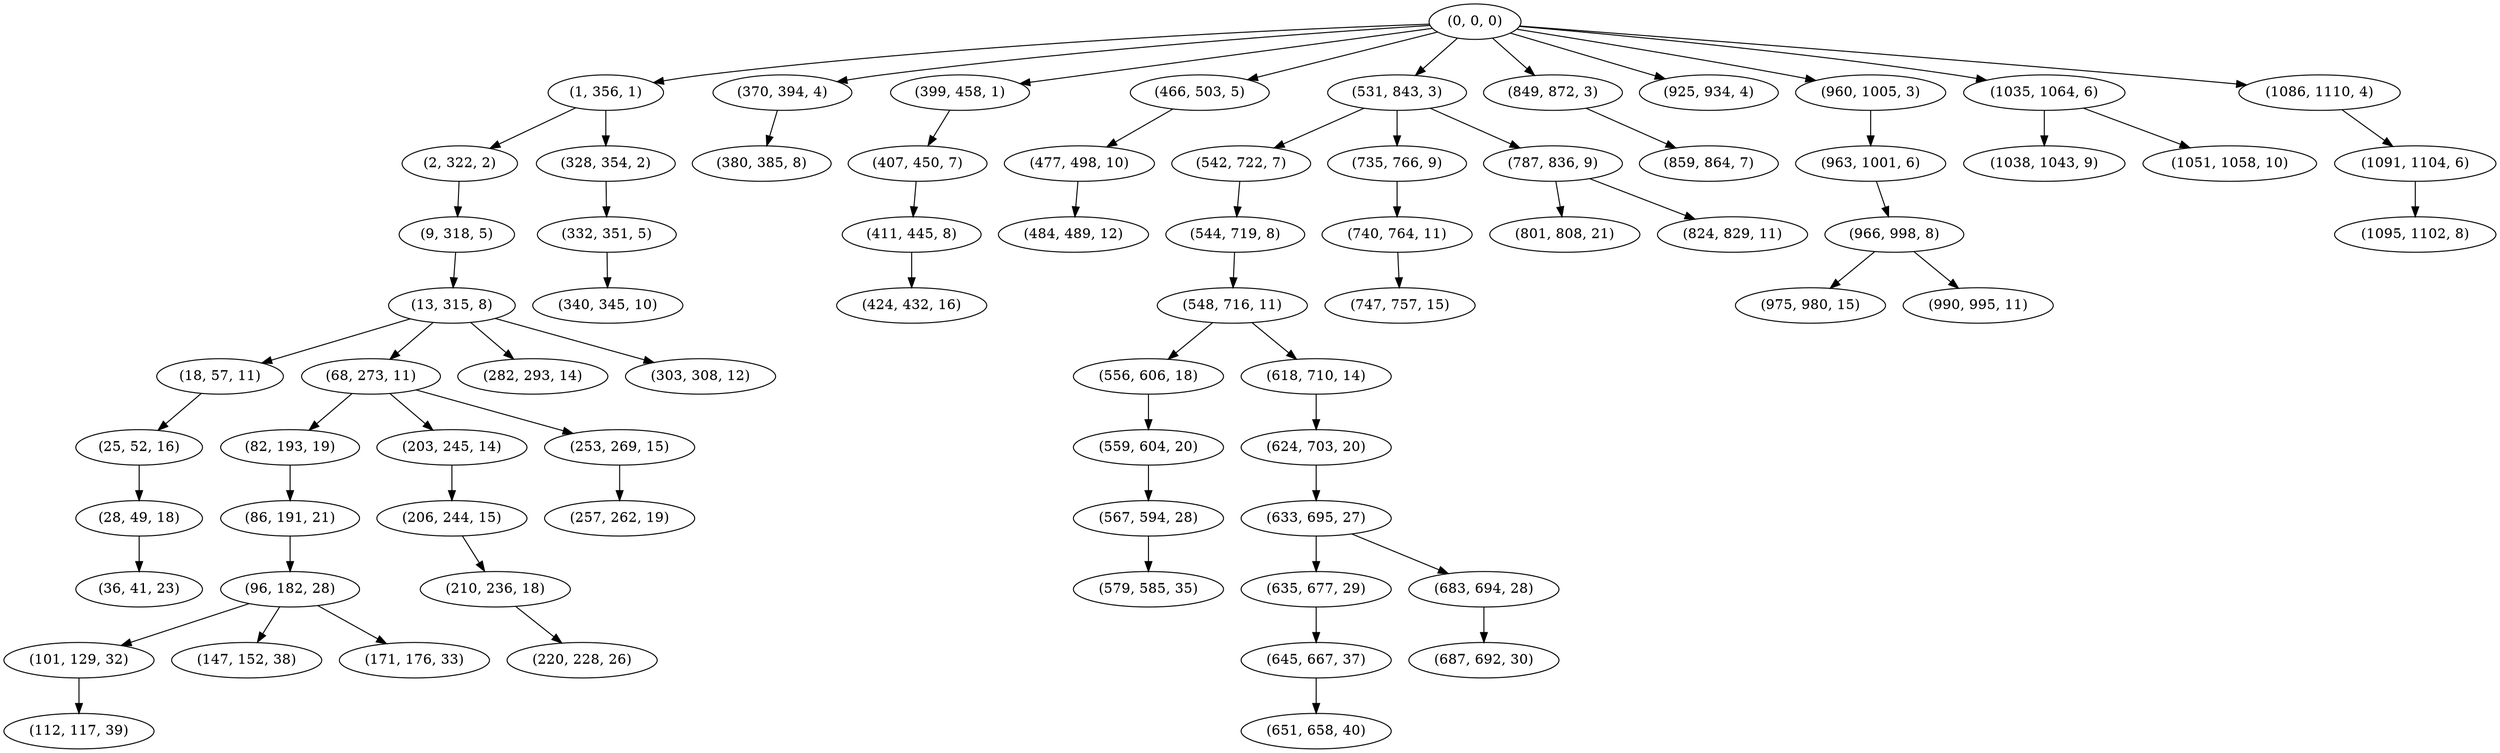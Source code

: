 digraph tree {
    "(0, 0, 0)";
    "(1, 356, 1)";
    "(2, 322, 2)";
    "(9, 318, 5)";
    "(13, 315, 8)";
    "(18, 57, 11)";
    "(25, 52, 16)";
    "(28, 49, 18)";
    "(36, 41, 23)";
    "(68, 273, 11)";
    "(82, 193, 19)";
    "(86, 191, 21)";
    "(96, 182, 28)";
    "(101, 129, 32)";
    "(112, 117, 39)";
    "(147, 152, 38)";
    "(171, 176, 33)";
    "(203, 245, 14)";
    "(206, 244, 15)";
    "(210, 236, 18)";
    "(220, 228, 26)";
    "(253, 269, 15)";
    "(257, 262, 19)";
    "(282, 293, 14)";
    "(303, 308, 12)";
    "(328, 354, 2)";
    "(332, 351, 5)";
    "(340, 345, 10)";
    "(370, 394, 4)";
    "(380, 385, 8)";
    "(399, 458, 1)";
    "(407, 450, 7)";
    "(411, 445, 8)";
    "(424, 432, 16)";
    "(466, 503, 5)";
    "(477, 498, 10)";
    "(484, 489, 12)";
    "(531, 843, 3)";
    "(542, 722, 7)";
    "(544, 719, 8)";
    "(548, 716, 11)";
    "(556, 606, 18)";
    "(559, 604, 20)";
    "(567, 594, 28)";
    "(579, 585, 35)";
    "(618, 710, 14)";
    "(624, 703, 20)";
    "(633, 695, 27)";
    "(635, 677, 29)";
    "(645, 667, 37)";
    "(651, 658, 40)";
    "(683, 694, 28)";
    "(687, 692, 30)";
    "(735, 766, 9)";
    "(740, 764, 11)";
    "(747, 757, 15)";
    "(787, 836, 9)";
    "(801, 808, 21)";
    "(824, 829, 11)";
    "(849, 872, 3)";
    "(859, 864, 7)";
    "(925, 934, 4)";
    "(960, 1005, 3)";
    "(963, 1001, 6)";
    "(966, 998, 8)";
    "(975, 980, 15)";
    "(990, 995, 11)";
    "(1035, 1064, 6)";
    "(1038, 1043, 9)";
    "(1051, 1058, 10)";
    "(1086, 1110, 4)";
    "(1091, 1104, 6)";
    "(1095, 1102, 8)";
    "(0, 0, 0)" -> "(1, 356, 1)";
    "(0, 0, 0)" -> "(370, 394, 4)";
    "(0, 0, 0)" -> "(399, 458, 1)";
    "(0, 0, 0)" -> "(466, 503, 5)";
    "(0, 0, 0)" -> "(531, 843, 3)";
    "(0, 0, 0)" -> "(849, 872, 3)";
    "(0, 0, 0)" -> "(925, 934, 4)";
    "(0, 0, 0)" -> "(960, 1005, 3)";
    "(0, 0, 0)" -> "(1035, 1064, 6)";
    "(0, 0, 0)" -> "(1086, 1110, 4)";
    "(1, 356, 1)" -> "(2, 322, 2)";
    "(1, 356, 1)" -> "(328, 354, 2)";
    "(2, 322, 2)" -> "(9, 318, 5)";
    "(9, 318, 5)" -> "(13, 315, 8)";
    "(13, 315, 8)" -> "(18, 57, 11)";
    "(13, 315, 8)" -> "(68, 273, 11)";
    "(13, 315, 8)" -> "(282, 293, 14)";
    "(13, 315, 8)" -> "(303, 308, 12)";
    "(18, 57, 11)" -> "(25, 52, 16)";
    "(25, 52, 16)" -> "(28, 49, 18)";
    "(28, 49, 18)" -> "(36, 41, 23)";
    "(68, 273, 11)" -> "(82, 193, 19)";
    "(68, 273, 11)" -> "(203, 245, 14)";
    "(68, 273, 11)" -> "(253, 269, 15)";
    "(82, 193, 19)" -> "(86, 191, 21)";
    "(86, 191, 21)" -> "(96, 182, 28)";
    "(96, 182, 28)" -> "(101, 129, 32)";
    "(96, 182, 28)" -> "(147, 152, 38)";
    "(96, 182, 28)" -> "(171, 176, 33)";
    "(101, 129, 32)" -> "(112, 117, 39)";
    "(203, 245, 14)" -> "(206, 244, 15)";
    "(206, 244, 15)" -> "(210, 236, 18)";
    "(210, 236, 18)" -> "(220, 228, 26)";
    "(253, 269, 15)" -> "(257, 262, 19)";
    "(328, 354, 2)" -> "(332, 351, 5)";
    "(332, 351, 5)" -> "(340, 345, 10)";
    "(370, 394, 4)" -> "(380, 385, 8)";
    "(399, 458, 1)" -> "(407, 450, 7)";
    "(407, 450, 7)" -> "(411, 445, 8)";
    "(411, 445, 8)" -> "(424, 432, 16)";
    "(466, 503, 5)" -> "(477, 498, 10)";
    "(477, 498, 10)" -> "(484, 489, 12)";
    "(531, 843, 3)" -> "(542, 722, 7)";
    "(531, 843, 3)" -> "(735, 766, 9)";
    "(531, 843, 3)" -> "(787, 836, 9)";
    "(542, 722, 7)" -> "(544, 719, 8)";
    "(544, 719, 8)" -> "(548, 716, 11)";
    "(548, 716, 11)" -> "(556, 606, 18)";
    "(548, 716, 11)" -> "(618, 710, 14)";
    "(556, 606, 18)" -> "(559, 604, 20)";
    "(559, 604, 20)" -> "(567, 594, 28)";
    "(567, 594, 28)" -> "(579, 585, 35)";
    "(618, 710, 14)" -> "(624, 703, 20)";
    "(624, 703, 20)" -> "(633, 695, 27)";
    "(633, 695, 27)" -> "(635, 677, 29)";
    "(633, 695, 27)" -> "(683, 694, 28)";
    "(635, 677, 29)" -> "(645, 667, 37)";
    "(645, 667, 37)" -> "(651, 658, 40)";
    "(683, 694, 28)" -> "(687, 692, 30)";
    "(735, 766, 9)" -> "(740, 764, 11)";
    "(740, 764, 11)" -> "(747, 757, 15)";
    "(787, 836, 9)" -> "(801, 808, 21)";
    "(787, 836, 9)" -> "(824, 829, 11)";
    "(849, 872, 3)" -> "(859, 864, 7)";
    "(960, 1005, 3)" -> "(963, 1001, 6)";
    "(963, 1001, 6)" -> "(966, 998, 8)";
    "(966, 998, 8)" -> "(975, 980, 15)";
    "(966, 998, 8)" -> "(990, 995, 11)";
    "(1035, 1064, 6)" -> "(1038, 1043, 9)";
    "(1035, 1064, 6)" -> "(1051, 1058, 10)";
    "(1086, 1110, 4)" -> "(1091, 1104, 6)";
    "(1091, 1104, 6)" -> "(1095, 1102, 8)";
}
